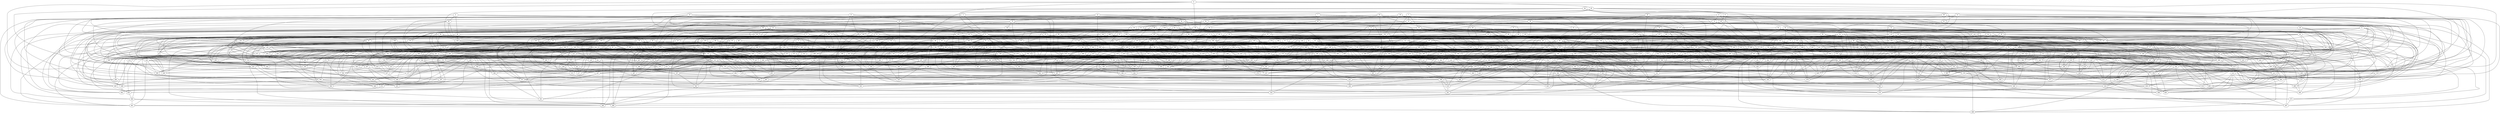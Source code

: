 graph grafoBarabasi_500_7  {
0;
1;
2;
3;
4;
5;
6;
7;
8;
9;
10;
11;
12;
13;
14;
15;
16;
17;
18;
19;
20;
21;
22;
23;
24;
25;
26;
27;
28;
29;
30;
31;
32;
33;
34;
35;
36;
37;
38;
39;
40;
41;
42;
43;
44;
45;
46;
47;
48;
49;
50;
51;
52;
53;
54;
55;
56;
57;
58;
59;
60;
61;
62;
63;
64;
65;
66;
67;
68;
69;
70;
71;
72;
73;
74;
75;
76;
77;
78;
79;
80;
81;
82;
83;
84;
85;
86;
87;
88;
89;
90;
91;
92;
93;
94;
95;
96;
97;
98;
99;
100;
101;
102;
103;
104;
105;
106;
107;
108;
109;
110;
111;
112;
113;
114;
115;
116;
117;
118;
119;
120;
121;
122;
123;
124;
125;
126;
127;
128;
129;
130;
131;
132;
133;
134;
135;
136;
137;
138;
139;
140;
141;
142;
143;
144;
145;
146;
147;
148;
149;
150;
151;
152;
153;
154;
155;
156;
157;
158;
159;
160;
161;
162;
163;
164;
165;
166;
167;
168;
169;
170;
171;
172;
173;
174;
175;
176;
177;
178;
179;
180;
181;
182;
183;
184;
185;
186;
187;
188;
189;
190;
191;
192;
193;
194;
195;
196;
197;
198;
199;
200;
201;
202;
203;
204;
205;
206;
207;
208;
209;
210;
211;
212;
213;
214;
215;
216;
217;
218;
219;
220;
221;
222;
223;
224;
225;
226;
227;
228;
229;
230;
231;
232;
233;
234;
235;
236;
237;
238;
239;
240;
241;
242;
243;
244;
245;
246;
247;
248;
249;
250;
251;
252;
253;
254;
255;
256;
257;
258;
259;
260;
261;
262;
263;
264;
265;
266;
267;
268;
269;
270;
271;
272;
273;
274;
275;
276;
277;
278;
279;
280;
281;
282;
283;
284;
285;
286;
287;
288;
289;
290;
291;
292;
293;
294;
295;
296;
297;
298;
299;
300;
301;
302;
303;
304;
305;
306;
307;
308;
309;
310;
311;
312;
313;
314;
315;
316;
317;
318;
319;
320;
321;
322;
323;
324;
325;
326;
327;
328;
329;
330;
331;
332;
333;
334;
335;
336;
337;
338;
339;
340;
341;
342;
343;
344;
345;
346;
347;
348;
349;
350;
351;
352;
353;
354;
355;
356;
357;
358;
359;
360;
361;
362;
363;
364;
365;
366;
367;
368;
369;
370;
371;
372;
373;
374;
375;
376;
377;
378;
379;
380;
381;
382;
383;
384;
385;
386;
387;
388;
389;
390;
391;
392;
393;
394;
395;
396;
397;
398;
399;
400;
401;
402;
403;
404;
405;
406;
407;
408;
409;
410;
411;
412;
413;
414;
415;
416;
417;
418;
419;
420;
421;
422;
423;
424;
425;
426;
427;
428;
429;
430;
431;
432;
433;
434;
435;
436;
437;
438;
439;
440;
441;
442;
443;
444;
445;
446;
447;
448;
449;
450;
451;
452;
453;
454;
455;
456;
457;
458;
459;
460;
461;
462;
463;
464;
465;
466;
467;
468;
469;
470;
471;
472;
473;
474;
475;
476;
477;
478;
479;
480;
481;
482;
483;
484;
485;
486;
487;
488;
489;
490;
491;
492;
493;
494;
495;
496;
497;
498;
499;
0 -- 314;
0 -- 370;
0 -- 157;
0 -- 180;
0 -- 269;
0 -- 130;
0 -- 389;
1 -- 445;
1 -- 98;
1 -- 396;
1 -- 290;
1 -- 30;
1 -- 45;
1 -- 433;
2 -- 267;
2 -- 89;
2 -- 176;
2 -- 342;
2 -- 19;
2 -- 481;
2 -- 4;
3 -- 418;
3 -- 141;
3 -- 470;
3 -- 224;
3 -- 159;
3 -- 237;
3 -- 214;
4 -- 346;
4 -- 341;
4 -- 49;
4 -- 129;
4 -- 204;
4 -- 324;
5 -- 134;
5 -- 321;
5 -- 128;
5 -- 438;
5 -- 462;
5 -- 331;
5 -- 225;
6 -- 63;
6 -- 44;
6 -- 273;
6 -- 46;
6 -- 316;
6 -- 256;
6 -- 68;
7 -- 79;
7 -- 97;
7 -- 295;
7 -- 226;
7 -- 19;
7 -- 485;
7 -- 250;
8 -- 140;
8 -- 339;
8 -- 363;
8 -- 409;
8 -- 411;
8 -- 265;
8 -- 220;
9 -- 428;
9 -- 397;
9 -- 456;
9 -- 490;
9 -- 65;
9 -- 20;
9 -- 343;
10 -- 221;
10 -- 389;
10 -- 444;
10 -- 391;
10 -- 95;
10 -- 251;
10 -- 67;
11 -- 465;
11 -- 62;
11 -- 289;
11 -- 103;
11 -- 73;
11 -- 458;
11 -- 174;
12 -- 158;
12 -- 98;
12 -- 37;
12 -- 310;
12 -- 431;
12 -- 343;
12 -- 395;
13 -- 257;
13 -- 350;
13 -- 121;
13 -- 404;
13 -- 473;
13 -- 472;
13 -- 278;
14 -- 91;
14 -- 328;
14 -- 265;
14 -- 355;
14 -- 127;
14 -- 329;
14 -- 322;
15 -- 352;
15 -- 169;
15 -- 161;
15 -- 133;
15 -- 368;
15 -- 385;
15 -- 494;
16 -- 496;
16 -- 77;
16 -- 293;
16 -- 230;
16 -- 360;
16 -- 304;
16 -- 97;
17 -- 197;
17 -- 237;
17 -- 257;
17 -- 344;
17 -- 277;
17 -- 415;
17 -- 460;
18 -- 194;
18 -- 232;
18 -- 92;
18 -- 34;
18 -- 272;
18 -- 436;
18 -- 193;
19 -- 110;
19 -- 415;
19 -- 77;
19 -- 69;
19 -- 426;
20 -- 425;
20 -- 428;
20 -- 248;
20 -- 23;
20 -- 144;
20 -- 257;
21 -- 304;
21 -- 24;
21 -- 429;
21 -- 424;
21 -- 40;
21 -- 266;
21 -- 50;
22 -- 75;
22 -- 473;
22 -- 230;
22 -- 494;
22 -- 202;
22 -- 246;
22 -- 168;
23 -- 185;
23 -- 456;
23 -- 206;
23 -- 423;
23 -- 477;
23 -- 309;
24 -- 324;
24 -- 321;
24 -- 306;
24 -- 54;
24 -- 197;
24 -- 102;
25 -- 169;
25 -- 441;
25 -- 184;
25 -- 207;
25 -- 347;
25 -- 466;
25 -- 77;
26 -- 391;
26 -- 132;
26 -- 393;
26 -- 38;
26 -- 55;
26 -- 493;
26 -- 430;
27 -- 358;
27 -- 205;
27 -- 393;
27 -- 88;
27 -- 230;
27 -- 426;
27 -- 316;
28 -- 219;
28 -- 73;
28 -- 378;
28 -- 440;
28 -- 317;
28 -- 36;
28 -- 284;
29 -- 78;
29 -- 195;
29 -- 298;
29 -- 317;
29 -- 42;
29 -- 362;
29 -- 367;
30 -- 135;
30 -- 384;
30 -- 147;
30 -- 161;
30 -- 471;
30 -- 300;
31 -- 114;
31 -- 456;
31 -- 47;
31 -- 135;
31 -- 407;
31 -- 371;
31 -- 304;
32 -- 210;
32 -- 175;
32 -- 95;
32 -- 410;
32 -- 158;
32 -- 120;
32 -- 147;
33 -- 421;
33 -- 143;
33 -- 376;
33 -- 474;
33 -- 380;
33 -- 484;
33 -- 165;
34 -- 168;
34 -- 473;
34 -- 355;
34 -- 264;
34 -- 459;
34 -- 162;
35 -- 459;
35 -- 182;
35 -- 176;
35 -- 280;
35 -- 130;
35 -- 397;
35 -- 436;
36 -- 336;
36 -- 118;
36 -- 175;
36 -- 303;
36 -- 140;
36 -- 110;
37 -- 417;
37 -- 243;
37 -- 153;
37 -- 402;
37 -- 467;
37 -- 459;
38 -- 370;
38 -- 441;
38 -- 243;
38 -- 407;
38 -- 258;
38 -- 288;
39 -- 419;
39 -- 176;
39 -- 300;
39 -- 203;
39 -- 401;
39 -- 70;
39 -- 43;
40 -- 199;
40 -- 441;
40 -- 115;
40 -- 350;
40 -- 451;
40 -- 439;
41 -- 430;
41 -- 386;
41 -- 122;
41 -- 365;
41 -- 145;
41 -- 200;
41 -- 127;
42 -- 483;
42 -- 335;
42 -- 458;
42 -- 218;
42 -- 468;
42 -- 161;
43 -- 204;
43 -- 295;
43 -- 194;
43 -- 454;
43 -- 136;
43 -- 430;
44 -- 159;
44 -- 280;
44 -- 341;
44 -- 217;
44 -- 363;
44 -- 205;
45 -- 104;
45 -- 497;
45 -- 60;
45 -- 154;
45 -- 347;
45 -- 233;
46 -- 119;
46 -- 145;
46 -- 421;
46 -- 186;
46 -- 492;
46 -- 79;
47 -- 188;
47 -- 414;
47 -- 353;
47 -- 320;
47 -- 301;
47 -- 186;
48 -- 209;
48 -- 226;
48 -- 323;
48 -- 141;
48 -- 486;
48 -- 354;
48 -- 300;
49 -- 413;
49 -- 163;
49 -- 264;
49 -- 198;
49 -- 229;
49 -- 136;
50 -- 143;
50 -- 394;
50 -- 464;
50 -- 305;
50 -- 131;
50 -- 383;
51 -- 169;
51 -- 474;
51 -- 349;
51 -- 178;
51 -- 309;
51 -- 479;
51 -- 332;
52 -- 260;
52 -- 491;
52 -- 415;
52 -- 162;
52 -- 170;
52 -- 367;
52 -- 364;
53 -- 156;
53 -- 327;
53 -- 82;
53 -- 479;
53 -- 105;
53 -- 435;
53 -- 284;
54 -- 157;
54 -- 490;
54 -- 467;
54 -- 438;
54 -- 338;
54 -- 246;
55 -- 128;
55 -- 278;
55 -- 218;
55 -- 276;
55 -- 241;
55 -- 243;
56 -- 164;
56 -- 71;
56 -- 335;
56 -- 57;
56 -- 106;
56 -- 411;
56 -- 153;
57 -- 209;
57 -- 391;
57 -- 445;
57 -- 460;
57 -- 212;
57 -- 272;
58 -- 137;
58 -- 423;
58 -- 288;
58 -- 247;
58 -- 62;
58 -- 447;
58 -- 319;
59 -- 401;
59 -- 279;
59 -- 167;
59 -- 191;
59 -- 248;
59 -- 418;
59 -- 173;
60 -- 420;
60 -- 66;
60 -- 111;
60 -- 450;
60 -- 386;
60 -- 238;
61 -- 262;
61 -- 434;
61 -- 468;
61 -- 138;
61 -- 142;
61 -- 186;
61 -- 258;
62 -- 471;
62 -- 398;
62 -- 241;
62 -- 412;
62 -- 498;
63 -- 339;
63 -- 272;
63 -- 396;
63 -- 87;
63 -- 126;
63 -- 382;
64 -- 359;
64 -- 261;
64 -- 456;
64 -- 217;
64 -- 330;
64 -- 326;
64 -- 197;
65 -- 327;
65 -- 260;
65 -- 115;
65 -- 291;
65 -- 71;
65 -- 452;
66 -- 227;
66 -- 235;
66 -- 170;
66 -- 463;
66 -- 343;
66 -- 386;
67 -- 325;
67 -- 286;
67 -- 430;
67 -- 143;
67 -- 208;
67 -- 404;
68 -- 273;
68 -- 237;
68 -- 152;
68 -- 225;
68 -- 245;
68 -- 100;
69 -- 359;
69 -- 327;
69 -- 122;
69 -- 487;
69 -- 98;
69 -- 183;
70 -- 449;
70 -- 460;
70 -- 328;
70 -- 335;
70 -- 223;
70 -- 351;
71 -- 428;
71 -- 373;
71 -- 232;
71 -- 105;
71 -- 409;
72 -- 266;
72 -- 253;
72 -- 344;
72 -- 239;
72 -- 417;
72 -- 142;
72 -- 143;
73 -- 230;
73 -- 76;
73 -- 116;
73 -- 110;
73 -- 488;
74 -- 376;
74 -- 417;
74 -- 218;
74 -- 288;
74 -- 426;
74 -- 432;
74 -- 404;
75 -- 146;
75 -- 207;
75 -- 116;
75 -- 283;
75 -- 120;
75 -- 303;
76 -- 84;
76 -- 498;
76 -- 400;
76 -- 390;
76 -- 248;
76 -- 490;
77 -- 277;
77 -- 272;
77 -- 306;
77 -- 299;
78 -- 337;
78 -- 318;
78 -- 444;
78 -- 332;
78 -- 401;
78 -- 315;
79 -- 84;
79 -- 370;
79 -- 383;
79 -- 330;
79 -- 245;
80 -- 454;
80 -- 493;
80 -- 88;
80 -- 308;
80 -- 243;
80 -- 200;
80 -- 426;
81 -- 291;
81 -- 174;
81 -- 127;
81 -- 213;
81 -- 360;
81 -- 257;
81 -- 436;
82 -- 112;
82 -- 289;
82 -- 145;
82 -- 241;
82 -- 488;
82 -- 322;
83 -- 278;
83 -- 419;
83 -- 420;
83 -- 95;
83 -- 447;
83 -- 188;
83 -- 201;
84 -- 101;
84 -- 319;
84 -- 416;
84 -- 261;
84 -- 100;
85 -- 384;
85 -- 440;
85 -- 235;
85 -- 458;
85 -- 259;
85 -- 91;
85 -- 342;
86 -- 435;
86 -- 385;
86 -- 476;
86 -- 345;
86 -- 153;
86 -- 218;
86 -- 481;
87 -- 425;
87 -- 469;
87 -- 280;
87 -- 192;
87 -- 354;
87 -- 275;
88 -- 402;
88 -- 383;
88 -- 240;
88 -- 352;
88 -- 445;
89 -- 261;
89 -- 409;
89 -- 482;
89 -- 180;
89 -- 356;
89 -- 492;
90 -- 360;
90 -- 189;
90 -- 124;
90 -- 353;
90 -- 307;
90 -- 115;
90 -- 261;
91 -- 366;
91 -- 427;
91 -- 131;
91 -- 351;
91 -- 178;
92 -- 117;
92 -- 174;
92 -- 102;
92 -- 336;
92 -- 246;
92 -- 464;
93 -- 494;
93 -- 107;
93 -- 151;
93 -- 307;
93 -- 177;
93 -- 446;
93 -- 287;
94 -- 100;
94 -- 400;
94 -- 192;
94 -- 275;
94 -- 338;
94 -- 119;
94 -- 341;
95 -- 399;
95 -- 125;
95 -- 123;
95 -- 283;
96 -- 192;
96 -- 484;
96 -- 262;
96 -- 349;
96 -- 253;
96 -- 297;
96 -- 334;
97 -- 441;
97 -- 492;
97 -- 475;
97 -- 260;
97 -- 117;
98 -- 123;
98 -- 181;
98 -- 372;
98 -- 162;
99 -- 340;
99 -- 368;
99 -- 470;
99 -- 189;
99 -- 369;
99 -- 412;
99 -- 118;
100 -- 175;
100 -- 122;
100 -- 366;
100 -- 223;
101 -- 400;
101 -- 214;
101 -- 453;
101 -- 137;
101 -- 195;
101 -- 456;
102 -- 283;
102 -- 154;
102 -- 133;
102 -- 486;
102 -- 456;
103 -- 454;
103 -- 374;
103 -- 418;
103 -- 440;
103 -- 290;
103 -- 429;
104 -- 214;
104 -- 124;
104 -- 420;
104 -- 132;
104 -- 495;
104 -- 139;
105 -- 344;
105 -- 226;
105 -- 168;
105 -- 117;
105 -- 129;
106 -- 281;
106 -- 310;
106 -- 421;
106 -- 298;
106 -- 238;
106 -- 387;
107 -- 380;
107 -- 353;
107 -- 249;
107 -- 187;
107 -- 371;
107 -- 386;
108 -- 210;
108 -- 314;
108 -- 333;
108 -- 212;
108 -- 480;
108 -- 289;
108 -- 141;
109 -- 235;
109 -- 485;
109 -- 215;
109 -- 325;
109 -- 182;
109 -- 181;
109 -- 253;
110 -- 228;
110 -- 439;
110 -- 372;
110 -- 471;
111 -- 241;
111 -- 428;
111 -- 143;
111 -- 393;
111 -- 177;
111 -- 206;
112 -- 213;
112 -- 418;
112 -- 480;
112 -- 163;
112 -- 431;
112 -- 122;
113 -- 287;
113 -- 213;
113 -- 128;
113 -- 361;
113 -- 229;
113 -- 446;
113 -- 290;
114 -- 404;
114 -- 212;
114 -- 386;
114 -- 389;
114 -- 477;
114 -- 496;
115 -- 373;
115 -- 145;
115 -- 427;
115 -- 388;
116 -- 241;
116 -- 478;
116 -- 434;
116 -- 362;
116 -- 356;
117 -- 296;
117 -- 191;
117 -- 140;
117 -- 206;
118 -- 170;
118 -- 135;
118 -- 299;
118 -- 188;
118 -- 183;
119 -- 448;
119 -- 455;
119 -- 417;
119 -- 260;
119 -- 294;
120 -- 179;
120 -- 267;
120 -- 229;
120 -- 269;
120 -- 157;
121 -- 165;
121 -- 285;
121 -- 305;
121 -- 400;
121 -- 327;
121 -- 217;
122 -- 372;
122 -- 449;
122 -- 354;
123 -- 359;
123 -- 462;
123 -- 145;
123 -- 168;
123 -- 274;
124 -- 202;
124 -- 138;
124 -- 189;
124 -- 324;
124 -- 289;
125 -- 292;
125 -- 347;
125 -- 345;
125 -- 416;
125 -- 391;
125 -- 274;
126 -- 356;
126 -- 240;
126 -- 494;
126 -- 221;
126 -- 451;
126 -- 486;
127 -- 150;
127 -- 320;
127 -- 429;
127 -- 402;
128 -- 191;
128 -- 179;
128 -- 181;
128 -- 165;
129 -- 366;
129 -- 284;
129 -- 451;
129 -- 163;
129 -- 190;
130 -- 495;
130 -- 252;
130 -- 385;
130 -- 352;
130 -- 259;
131 -- 308;
131 -- 383;
131 -- 312;
131 -- 143;
131 -- 149;
132 -- 330;
132 -- 451;
132 -- 362;
132 -- 382;
132 -- 495;
133 -- 251;
133 -- 164;
133 -- 449;
133 -- 287;
133 -- 155;
134 -- 433;
134 -- 166;
134 -- 351;
134 -- 138;
134 -- 493;
134 -- 236;
135 -- 313;
135 -- 280;
135 -- 284;
135 -- 375;
136 -- 353;
136 -- 329;
136 -- 437;
136 -- 465;
136 -- 179;
137 -- 433;
137 -- 233;
137 -- 284;
137 -- 385;
137 -- 436;
138 -- 369;
138 -- 296;
138 -- 214;
138 -- 349;
139 -- 318;
139 -- 372;
139 -- 196;
139 -- 490;
139 -- 314;
139 -- 157;
140 -- 417;
140 -- 491;
140 -- 383;
140 -- 161;
141 -- 199;
141 -- 422;
141 -- 438;
141 -- 282;
142 -- 168;
142 -- 150;
142 -- 263;
142 -- 439;
142 -- 201;
143 -- 405;
144 -- 200;
144 -- 263;
144 -- 164;
144 -- 481;
144 -- 220;
144 -- 428;
145 -- 470;
145 -- 283;
146 -- 435;
146 -- 302;
146 -- 301;
146 -- 448;
146 -- 194;
146 -- 306;
147 -- 210;
147 -- 157;
147 -- 152;
147 -- 438;
147 -- 496;
148 -- 268;
148 -- 271;
148 -- 413;
148 -- 465;
148 -- 256;
148 -- 371;
148 -- 379;
149 -- 204;
149 -- 196;
149 -- 406;
149 -- 233;
149 -- 460;
149 -- 293;
150 -- 205;
150 -- 234;
150 -- 416;
150 -- 372;
150 -- 181;
151 -- 324;
151 -- 211;
151 -- 163;
151 -- 488;
151 -- 266;
151 -- 475;
152 -- 467;
152 -- 438;
152 -- 399;
152 -- 256;
152 -- 454;
153 -- 250;
153 -- 221;
153 -- 311;
153 -- 220;
154 -- 377;
154 -- 471;
154 -- 459;
154 -- 262;
154 -- 388;
155 -- 222;
155 -- 290;
155 -- 364;
155 -- 258;
155 -- 296;
155 -- 331;
156 -- 210;
156 -- 330;
156 -- 375;
156 -- 250;
156 -- 376;
156 -- 387;
157 -- 433;
157 -- 446;
158 -- 242;
158 -- 472;
158 -- 264;
158 -- 361;
158 -- 165;
159 -- 338;
159 -- 323;
159 -- 310;
159 -- 164;
159 -- 448;
160 -- 358;
160 -- 279;
160 -- 452;
160 -- 444;
160 -- 379;
160 -- 172;
160 -- 183;
161 -- 363;
161 -- 430;
161 -- 182;
162 -- 383;
162 -- 393;
162 -- 169;
162 -- 483;
163 -- 242;
163 -- 463;
163 -- 446;
164 -- 178;
164 -- 220;
164 -- 355;
165 -- 224;
165 -- 496;
165 -- 311;
166 -- 335;
166 -- 206;
166 -- 273;
166 -- 496;
166 -- 401;
166 -- 212;
167 -- 376;
167 -- 478;
167 -- 249;
167 -- 255;
167 -- 247;
167 -- 187;
168 -- 362;
168 -- 461;
169 -- 305;
169 -- 323;
169 -- 283;
170 -- 283;
170 -- 265;
170 -- 317;
170 -- 387;
171 -- 325;
171 -- 483;
171 -- 385;
171 -- 489;
171 -- 380;
171 -- 192;
171 -- 330;
172 -- 390;
172 -- 355;
172 -- 206;
172 -- 399;
172 -- 359;
172 -- 236;
173 -- 207;
173 -- 350;
173 -- 339;
173 -- 206;
173 -- 181;
173 -- 191;
174 -- 193;
174 -- 346;
174 -- 437;
174 -- 390;
175 -- 404;
175 -- 444;
175 -- 329;
175 -- 240;
176 -- 427;
176 -- 205;
176 -- 317;
176 -- 480;
177 -- 472;
177 -- 295;
177 -- 495;
177 -- 329;
177 -- 466;
178 -- 279;
178 -- 265;
178 -- 395;
178 -- 430;
179 -- 447;
179 -- 487;
179 -- 195;
179 -- 422;
180 -- 288;
180 -- 339;
180 -- 287;
180 -- 321;
180 -- 396;
181 -- 354;
181 -- 381;
182 -- 379;
182 -- 219;
182 -- 442;
182 -- 203;
183 -- 186;
183 -- 343;
183 -- 286;
183 -- 235;
184 -- 303;
184 -- 455;
184 -- 394;
184 -- 331;
184 -- 484;
184 -- 225;
185 -- 246;
185 -- 268;
185 -- 228;
185 -- 423;
185 -- 387;
185 -- 337;
186 -- 258;
186 -- 346;
186 -- 321;
187 -- 432;
187 -- 270;
187 -- 477;
187 -- 231;
187 -- 293;
188 -- 367;
188 -- 271;
188 -- 223;
188 -- 297;
189 -- 357;
189 -- 389;
189 -- 462;
189 -- 294;
190 -- 358;
190 -- 459;
190 -- 342;
190 -- 376;
190 -- 390;
190 -- 486;
191 -- 216;
191 -- 268;
191 -- 373;
192 -- 334;
192 -- 271;
192 -- 323;
193 -- 339;
193 -- 419;
193 -- 406;
193 -- 346;
193 -- 203;
194 -- 285;
194 -- 395;
194 -- 238;
194 -- 426;
195 -- 475;
195 -- 491;
195 -- 299;
195 -- 381;
196 -- 319;
196 -- 346;
196 -- 244;
196 -- 373;
196 -- 237;
197 -- 474;
197 -- 380;
197 -- 270;
197 -- 475;
198 -- 430;
198 -- 285;
198 -- 312;
198 -- 323;
198 -- 352;
198 -- 493;
199 -- 465;
199 -- 228;
199 -- 403;
199 -- 474;
199 -- 380;
200 -- 404;
200 -- 355;
200 -- 425;
200 -- 231;
201 -- 392;
201 -- 394;
201 -- 277;
201 -- 328;
201 -- 321;
202 -- 373;
202 -- 211;
202 -- 424;
202 -- 375;
202 -- 425;
203 -- 499;
203 -- 387;
203 -- 424;
203 -- 251;
204 -- 324;
204 -- 497;
204 -- 272;
204 -- 277;
205 -- 214;
205 -- 360;
205 -- 224;
206 -- 416;
207 -- 462;
207 -- 394;
207 -- 415;
207 -- 453;
208 -- 252;
208 -- 338;
208 -- 302;
208 -- 332;
208 -- 278;
208 -- 403;
209 -- 368;
209 -- 476;
209 -- 458;
209 -- 312;
209 -- 240;
210 -- 307;
210 -- 485;
210 -- 268;
211 -- 320;
211 -- 497;
211 -- 333;
211 -- 246;
211 -- 322;
212 -- 387;
212 -- 341;
212 -- 386;
213 -- 413;
213 -- 224;
213 -- 255;
213 -- 356;
214 -- 340;
214 -- 378;
215 -- 448;
215 -- 279;
215 -- 260;
215 -- 299;
215 -- 432;
215 -- 239;
216 -- 461;
216 -- 317;
216 -- 435;
216 -- 377;
216 -- 291;
216 -- 382;
217 -- 367;
217 -- 406;
217 -- 262;
217 -- 447;
218 -- 222;
218 -- 265;
218 -- 413;
219 -- 421;
219 -- 298;
219 -- 345;
219 -- 255;
219 -- 328;
220 -- 414;
220 -- 314;
220 -- 276;
221 -- 434;
221 -- 448;
221 -- 315;
221 -- 255;
222 -- 369;
222 -- 282;
222 -- 310;
222 -- 468;
222 -- 312;
223 -- 460;
223 -- 302;
223 -- 421;
223 -- 299;
224 -- 457;
224 -- 461;
224 -- 228;
225 -- 412;
225 -- 407;
225 -- 481;
225 -- 366;
226 -- 292;
226 -- 382;
226 -- 244;
226 -- 234;
227 -- 354;
227 -- 474;
227 -- 493;
227 -- 243;
227 -- 386;
227 -- 375;
228 -- 292;
228 -- 301;
228 -- 463;
229 -- 354;
229 -- 347;
229 -- 350;
229 -- 353;
230 -- 304;
230 -- 308;
230 -- 400;
231 -- 486;
231 -- 412;
231 -- 315;
231 -- 253;
231 -- 479;
232 -- 312;
232 -- 347;
232 -- 282;
232 -- 331;
232 -- 474;
233 -- 301;
233 -- 332;
233 -- 260;
233 -- 463;
234 -- 329;
234 -- 348;
234 -- 489;
234 -- 418;
234 -- 419;
235 -- 441;
235 -- 334;
235 -- 285;
236 -- 339;
236 -- 440;
236 -- 362;
236 -- 274;
236 -- 336;
237 -- 300;
237 -- 302;
237 -- 250;
238 -- 393;
238 -- 366;
238 -- 263;
238 -- 247;
239 -- 458;
239 -- 421;
239 -- 443;
239 -- 497;
239 -- 478;
240 -- 494;
240 -- 252;
240 -- 323;
241 -- 307;
241 -- 318;
242 -- 432;
242 -- 335;
242 -- 374;
242 -- 256;
242 -- 422;
243 -- 422;
243 -- 416;
244 -- 364;
244 -- 452;
244 -- 326;
244 -- 361;
244 -- 476;
245 -- 298;
245 -- 450;
245 -- 280;
245 -- 306;
245 -- 483;
246 -- 465;
246 -- 304;
247 -- 265;
247 -- 311;
247 -- 300;
247 -- 357;
248 -- 491;
248 -- 492;
248 -- 469;
248 -- 438;
249 -- 340;
249 -- 406;
249 -- 359;
249 -- 382;
249 -- 455;
250 -- 498;
250 -- 294;
250 -- 339;
251 -- 375;
251 -- 443;
251 -- 389;
251 -- 388;
252 -- 395;
252 -- 262;
252 -- 482;
252 -- 343;
253 -- 391;
253 -- 336;
253 -- 267;
254 -- 269;
254 -- 267;
254 -- 364;
254 -- 370;
254 -- 483;
254 -- 312;
254 -- 405;
255 -- 298;
255 -- 266;
255 -- 482;
256 -- 414;
256 -- 357;
256 -- 283;
257 -- 318;
257 -- 259;
257 -- 329;
258 -- 443;
258 -- 270;
258 -- 396;
259 -- 431;
259 -- 482;
259 -- 298;
259 -- 361;
260 -- 304;
261 -- 363;
261 -- 315;
261 -- 455;
262 -- 331;
262 -- 479;
263 -- 313;
263 -- 449;
263 -- 340;
263 -- 315;
264 -- 410;
264 -- 303;
264 -- 411;
264 -- 378;
265 -- 414;
266 -- 297;
266 -- 472;
266 -- 420;
267 -- 340;
267 -- 431;
267 -- 411;
268 -- 424;
268 -- 325;
268 -- 274;
269 -- 484;
269 -- 285;
269 -- 337;
269 -- 375;
270 -- 394;
270 -- 488;
270 -- 292;
270 -- 342;
271 -- 392;
271 -- 368;
271 -- 494;
271 -- 453;
272 -- 346;
272 -- 467;
273 -- 400;
273 -- 279;
273 -- 427;
273 -- 469;
274 -- 452;
274 -- 413;
274 -- 498;
275 -- 365;
275 -- 417;
275 -- 350;
275 -- 376;
275 -- 466;
276 -- 434;
276 -- 278;
276 -- 488;
276 -- 408;
276 -- 440;
277 -- 473;
277 -- 470;
277 -- 487;
278 -- 447;
278 -- 387;
279 -- 297;
279 -- 286;
280 -- 365;
280 -- 457;
281 -- 289;
281 -- 382;
281 -- 405;
281 -- 338;
281 -- 326;
281 -- 464;
282 -- 499;
282 -- 329;
282 -- 398;
282 -- 423;
284 -- 476;
284 -- 306;
285 -- 434;
285 -- 407;
286 -- 397;
286 -- 473;
286 -- 477;
286 -- 409;
287 -- 409;
287 -- 380;
287 -- 374;
288 -- 302;
288 -- 431;
288 -- 294;
289 -- 496;
289 -- 410;
290 -- 347;
290 -- 356;
290 -- 384;
291 -- 415;
291 -- 455;
291 -- 361;
291 -- 452;
292 -- 458;
292 -- 381;
292 -- 443;
293 -- 360;
293 -- 337;
293 -- 480;
293 -- 388;
294 -- 358;
294 -- 439;
294 -- 322;
295 -- 301;
295 -- 429;
295 -- 483;
295 -- 397;
296 -- 332;
296 -- 394;
296 -- 475;
296 -- 435;
297 -- 384;
297 -- 450;
297 -- 310;
298 -- 319;
299 -- 357;
299 -- 474;
300 -- 442;
300 -- 457;
301 -- 379;
301 -- 337;
302 -- 441;
302 -- 480;
303 -- 351;
303 -- 426;
303 -- 343;
304 -- 408;
305 -- 348;
305 -- 431;
305 -- 314;
305 -- 317;
306 -- 365;
306 -- 475;
307 -- 465;
307 -- 429;
307 -- 382;
308 -- 335;
308 -- 313;
308 -- 455;
308 -- 453;
309 -- 377;
309 -- 402;
309 -- 410;
309 -- 407;
309 -- 406;
310 -- 493;
310 -- 469;
311 -- 391;
311 -- 357;
311 -- 489;
311 -- 449;
312 -- 439;
313 -- 384;
313 -- 333;
313 -- 447;
313 -- 345;
314 -- 480;
314 -- 433;
315 -- 484;
315 -- 445;
316 -- 490;
316 -- 498;
316 -- 491;
316 -- 489;
316 -- 492;
317 -- 332;
318 -- 352;
318 -- 364;
318 -- 499;
319 -- 351;
319 -- 397;
319 -- 489;
320 -- 469;
320 -- 397;
320 -- 438;
320 -- 334;
321 -- 370;
321 -- 337;
322 -- 379;
322 -- 476;
322 -- 482;
323 -- 355;
324 -- 330;
324 -- 442;
325 -- 344;
325 -- 439;
325 -- 337;
326 -- 381;
326 -- 351;
326 -- 485;
326 -- 334;
327 -- 466;
327 -- 459;
327 -- 446;
328 -- 385;
328 -- 381;
328 -- 478;
330 -- 331;
331 -- 371;
332 -- 342;
333 -- 450;
333 -- 418;
333 -- 456;
333 -- 479;
334 -- 385;
334 -- 468;
335 -- 487;
336 -- 423;
336 -- 348;
336 -- 457;
338 -- 341;
338 -- 468;
340 -- 366;
340 -- 377;
341 -- 433;
341 -- 408;
342 -- 349;
342 -- 451;
343 -- 360;
344 -- 416;
344 -- 392;
344 -- 359;
345 -- 374;
345 -- 384;
345 -- 350;
346 -- 450;
347 -- 471;
348 -- 419;
348 -- 414;
348 -- 389;
348 -- 461;
349 -- 499;
349 -- 453;
349 -- 434;
350 -- 358;
351 -- 497;
352 -- 390;
352 -- 466;
353 -- 487;
353 -- 440;
354 -- 410;
355 -- 394;
356 -- 457;
356 -- 442;
357 -- 461;
357 -- 462;
358 -- 461;
358 -- 490;
359 -- 498;
360 -- 403;
361 -- 378;
361 -- 479;
362 -- 409;
362 -- 403;
363 -- 405;
363 -- 415;
363 -- 399;
364 -- 444;
364 -- 465;
365 -- 402;
365 -- 401;
365 -- 463;
366 -- 392;
367 -- 473;
367 -- 403;
367 -- 478;
368 -- 396;
368 -- 377;
368 -- 429;
369 -- 372;
369 -- 437;
369 -- 408;
369 -- 412;
370 -- 466;
370 -- 377;
371 -- 495;
371 -- 481;
371 -- 443;
372 -- 476;
373 -- 487;
373 -- 408;
374 -- 472;
374 -- 482;
374 -- 396;
375 -- 379;
376 -- 443;
377 -- 424;
378 -- 458;
378 -- 473;
378 -- 412;
379 -- 398;
380 -- 414;
381 -- 457;
381 -- 420;
383 -- 384;
388 -- 401;
388 -- 493;
388 -- 402;
389 -- 443;
390 -- 422;
390 -- 485;
391 -- 405;
392 -- 416;
392 -- 469;
392 -- 486;
393 -- 408;
393 -- 411;
395 -- 462;
395 -- 452;
395 -- 485;
396 -- 451;
397 -- 470;
398 -- 419;
398 -- 491;
398 -- 462;
398 -- 436;
399 -- 428;
399 -- 413;
399 -- 410;
400 -- 437;
401 -- 488;
402 -- 403;
403 -- 408;
404 -- 424;
405 -- 478;
405 -- 423;
406 -- 453;
406 -- 467;
407 -- 484;
407 -- 426;
409 -- 411;
410 -- 437;
411 -- 489;
412 -- 440;
413 -- 415;
414 -- 454;
417 -- 432;
418 -- 449;
419 -- 491;
420 -- 468;
420 -- 445;
421 -- 477;
422 -- 446;
422 -- 444;
423 -- 446;
424 -- 470;
425 -- 469;
425 -- 485;
425 -- 435;
427 -- 497;
427 -- 471;
427 -- 445;
428 -- 468;
429 -- 476;
431 -- 467;
432 -- 463;
432 -- 477;
433 -- 437;
434 -- 498;
435 -- 447;
436 -- 499;
436 -- 442;
437 -- 448;
439 -- 455;
441 -- 463;
442 -- 472;
442 -- 451;
444 -- 457;
445 -- 450;
448 -- 453;
449 -- 471;
450 -- 464;
452 -- 454;
454 -- 460;
459 -- 495;
460 -- 478;
461 -- 484;
464 -- 480;
464 -- 496;
464 -- 481;
466 -- 467;
470 -- 492;
472 -- 497;
475 -- 477;
479 -- 487;
481 -- 488;
482 -- 494;
483 -- 499;
486 -- 492;
489 -- 495;
490 -- 499;
}